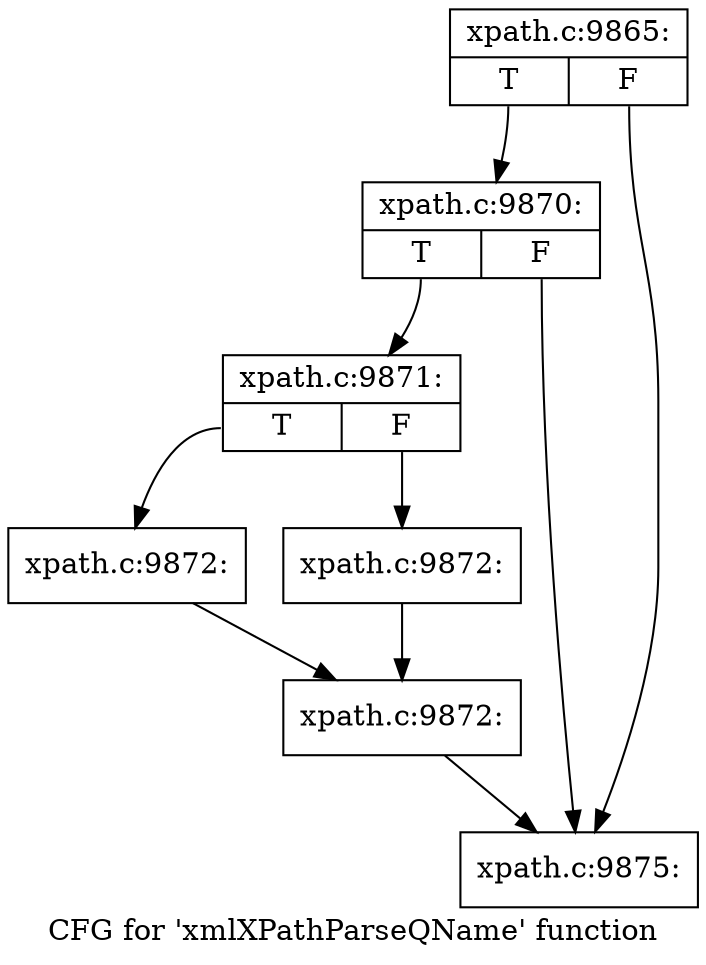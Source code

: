 digraph "CFG for 'xmlXPathParseQName' function" {
	label="CFG for 'xmlXPathParseQName' function";

	Node0x55e6b2c7cff0 [shape=record,label="{xpath.c:9865:|{<s0>T|<s1>F}}"];
	Node0x55e6b2c7cff0:s0 -> Node0x55e6b2c85fa0;
	Node0x55e6b2c7cff0:s1 -> Node0x55e6b2c85f50;
	Node0x55e6b2c85fa0 [shape=record,label="{xpath.c:9870:|{<s0>T|<s1>F}}"];
	Node0x55e6b2c85fa0:s0 -> Node0x55e6b2c85f00;
	Node0x55e6b2c85fa0:s1 -> Node0x55e6b2c85f50;
	Node0x55e6b2c85f00 [shape=record,label="{xpath.c:9871:|{<s0>T|<s1>F}}"];
	Node0x55e6b2c85f00:s0 -> Node0x55e6b2c86780;
	Node0x55e6b2c85f00:s1 -> Node0x55e6b2c867d0;
	Node0x55e6b2c86780 [shape=record,label="{xpath.c:9872:}"];
	Node0x55e6b2c86780 -> Node0x55e6b2c86820;
	Node0x55e6b2c867d0 [shape=record,label="{xpath.c:9872:}"];
	Node0x55e6b2c867d0 -> Node0x55e6b2c86820;
	Node0x55e6b2c86820 [shape=record,label="{xpath.c:9872:}"];
	Node0x55e6b2c86820 -> Node0x55e6b2c85f50;
	Node0x55e6b2c85f50 [shape=record,label="{xpath.c:9875:}"];
}
